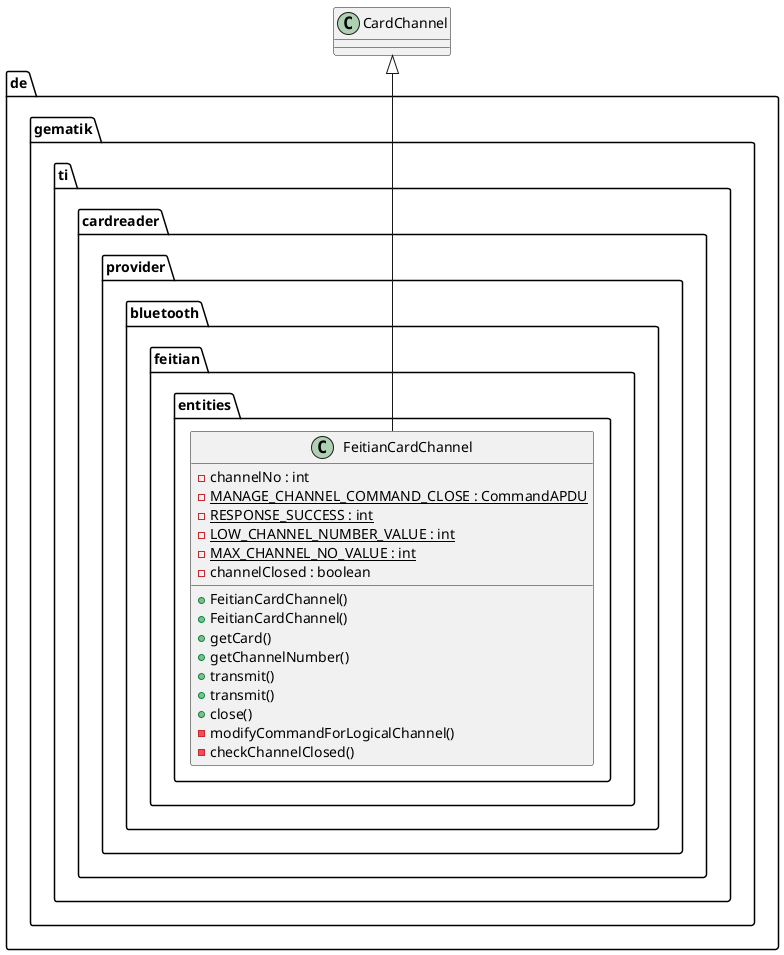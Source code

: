 @startuml

package de.gematik.ti.cardreader.provider.bluetooth.feitian.entities {
      class FeitianCardChannel {
          - channelNo : int
          {static} - MANAGE_CHANNEL_COMMAND_CLOSE : CommandAPDU
          {static} - RESPONSE_SUCCESS : int
          {static} - LOW_CHANNEL_NUMBER_VALUE : int
          {static} - MAX_CHANNEL_NO_VALUE : int
          - channelClosed : boolean
          + FeitianCardChannel()
          + FeitianCardChannel()
          + getCard()
          + getChannelNumber()
          + transmit()
          + transmit()
          + close()
          - modifyCommandForLogicalChannel()
          - checkChannelClosed()
      }
    }
      FeitianCardChannel -up-|> CardChannel

@enduml